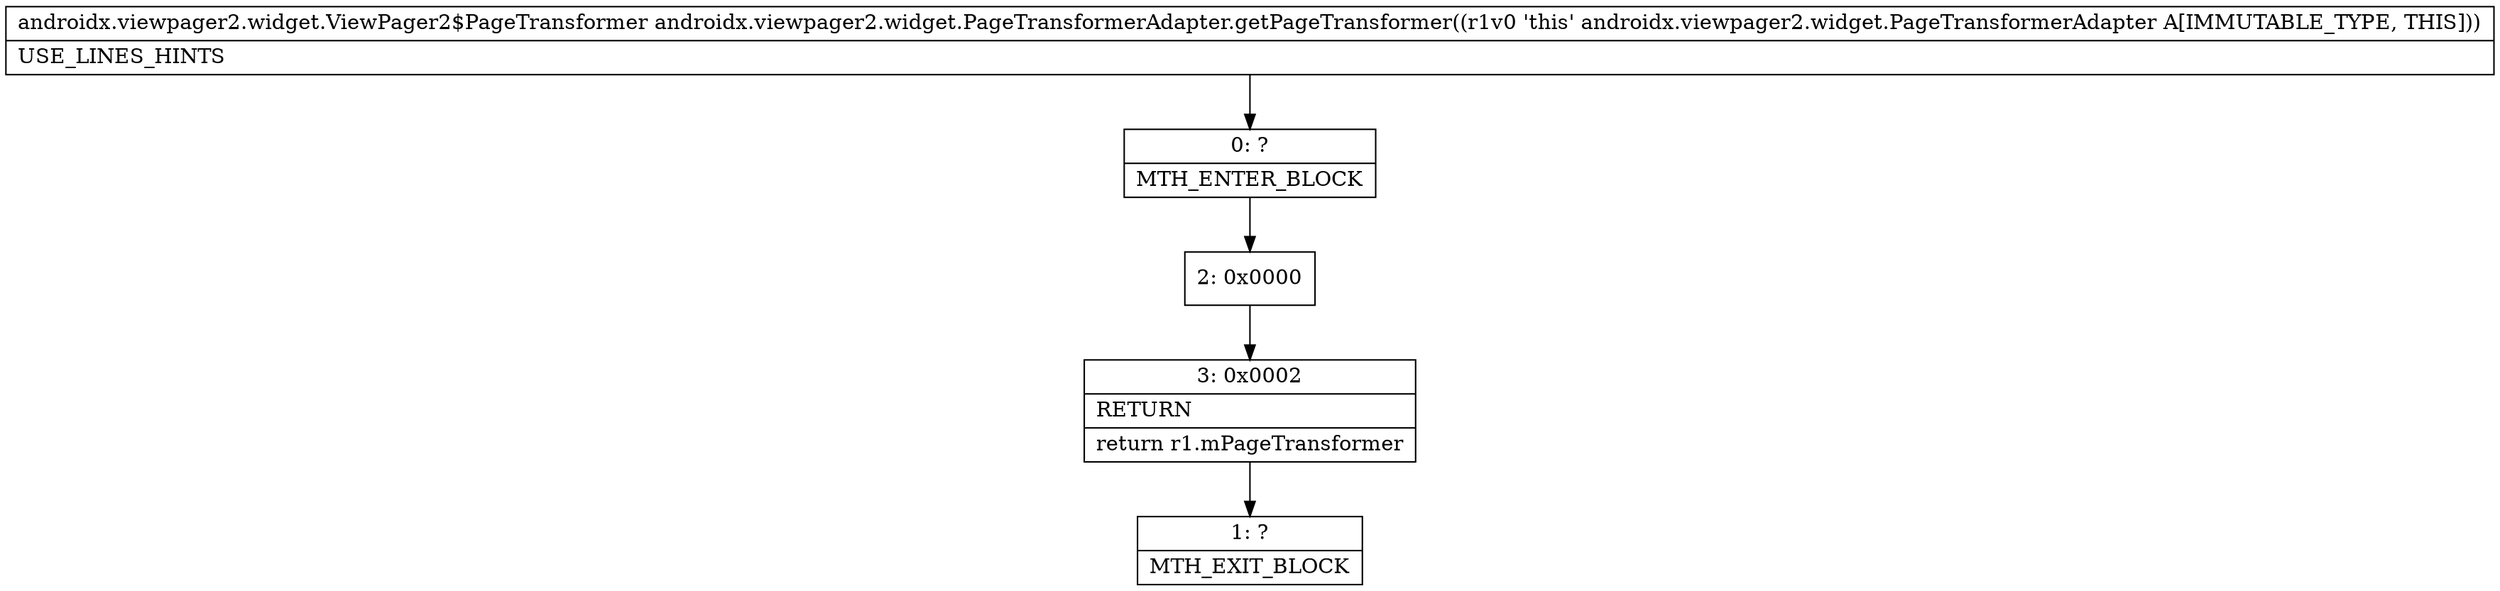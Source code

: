 digraph "CFG forandroidx.viewpager2.widget.PageTransformerAdapter.getPageTransformer()Landroidx\/viewpager2\/widget\/ViewPager2$PageTransformer;" {
Node_0 [shape=record,label="{0\:\ ?|MTH_ENTER_BLOCK\l}"];
Node_2 [shape=record,label="{2\:\ 0x0000}"];
Node_3 [shape=record,label="{3\:\ 0x0002|RETURN\l|return r1.mPageTransformer\l}"];
Node_1 [shape=record,label="{1\:\ ?|MTH_EXIT_BLOCK\l}"];
MethodNode[shape=record,label="{androidx.viewpager2.widget.ViewPager2$PageTransformer androidx.viewpager2.widget.PageTransformerAdapter.getPageTransformer((r1v0 'this' androidx.viewpager2.widget.PageTransformerAdapter A[IMMUTABLE_TYPE, THIS]))  | USE_LINES_HINTS\l}"];
MethodNode -> Node_0;Node_0 -> Node_2;
Node_2 -> Node_3;
Node_3 -> Node_1;
}

